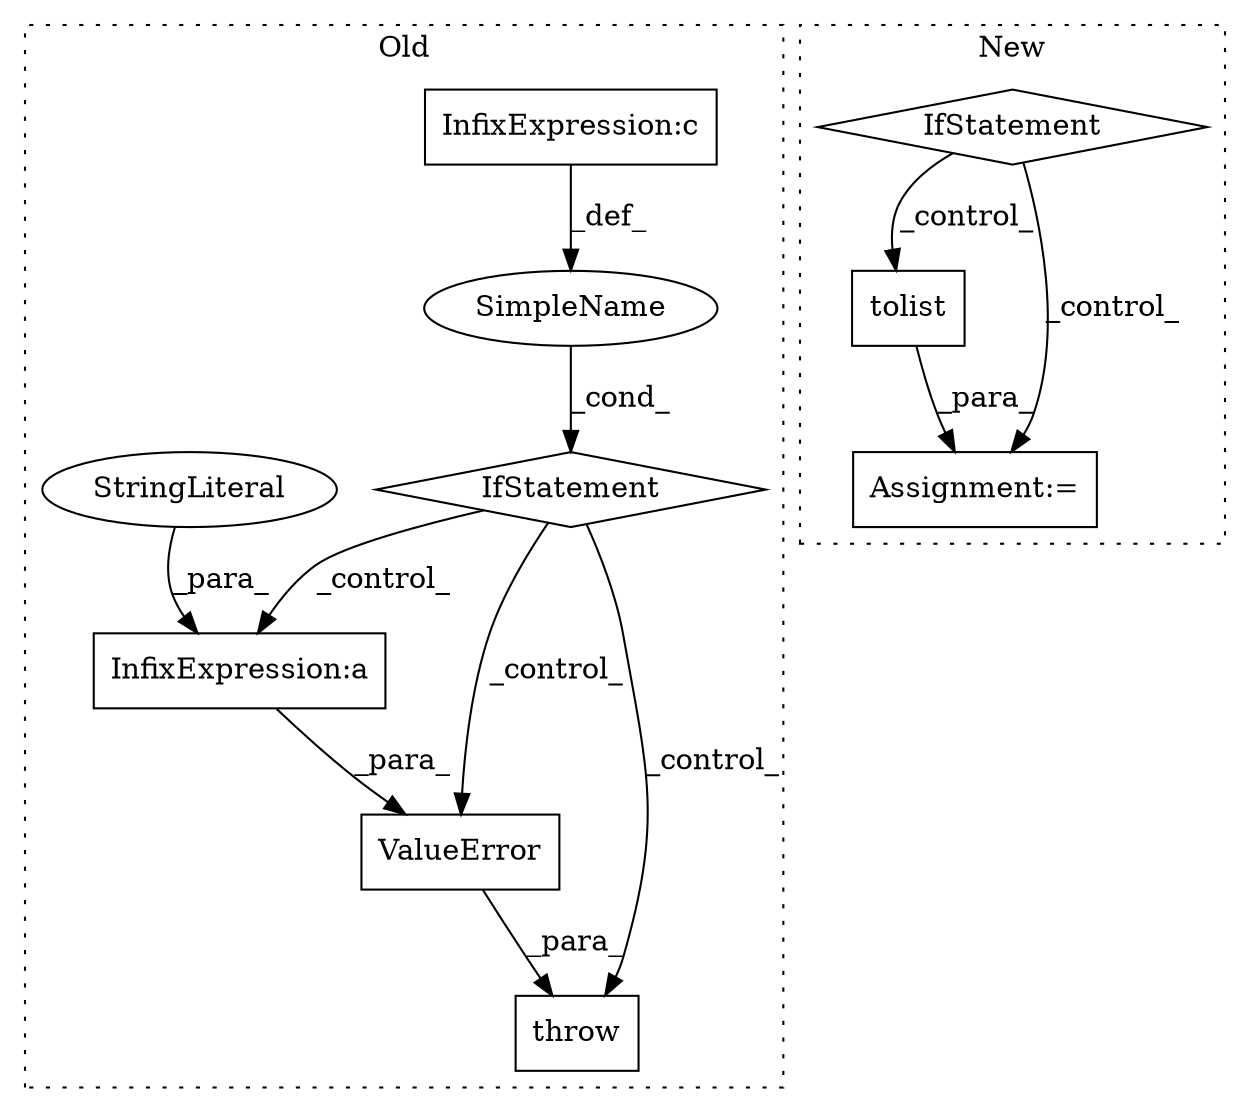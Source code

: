 digraph G {
subgraph cluster0 {
1 [label="ValueError" a="32" s="2692,2840" l="11,2" shape="box"];
4 [label="throw" a="53" s="2686" l="6" shape="box"];
6 [label="IfStatement" a="25" s="2633,2676" l="4,2" shape="diamond"];
7 [label="SimpleName" a="42" s="" l="" shape="ellipse"];
8 [label="InfixExpression:a" a="27" s="2796" l="10" shape="box"];
9 [label="InfixExpression:c" a="27" s="2653" l="4" shape="box"];
10 [label="StringLiteral" a="45" s="2703" l="93" shape="ellipse"];
label = "Old";
style="dotted";
}
subgraph cluster1 {
2 [label="tolist" a="32" s="3086" l="8" shape="box"];
3 [label="Assignment:=" a="7" s="3038" l="1" shape="box"];
5 [label="IfStatement" a="25" s="2769,2792" l="4,2" shape="diamond"];
label = "New";
style="dotted";
}
1 -> 4 [label="_para_"];
2 -> 3 [label="_para_"];
5 -> 2 [label="_control_"];
5 -> 3 [label="_control_"];
6 -> 1 [label="_control_"];
6 -> 4 [label="_control_"];
6 -> 8 [label="_control_"];
7 -> 6 [label="_cond_"];
8 -> 1 [label="_para_"];
9 -> 7 [label="_def_"];
10 -> 8 [label="_para_"];
}